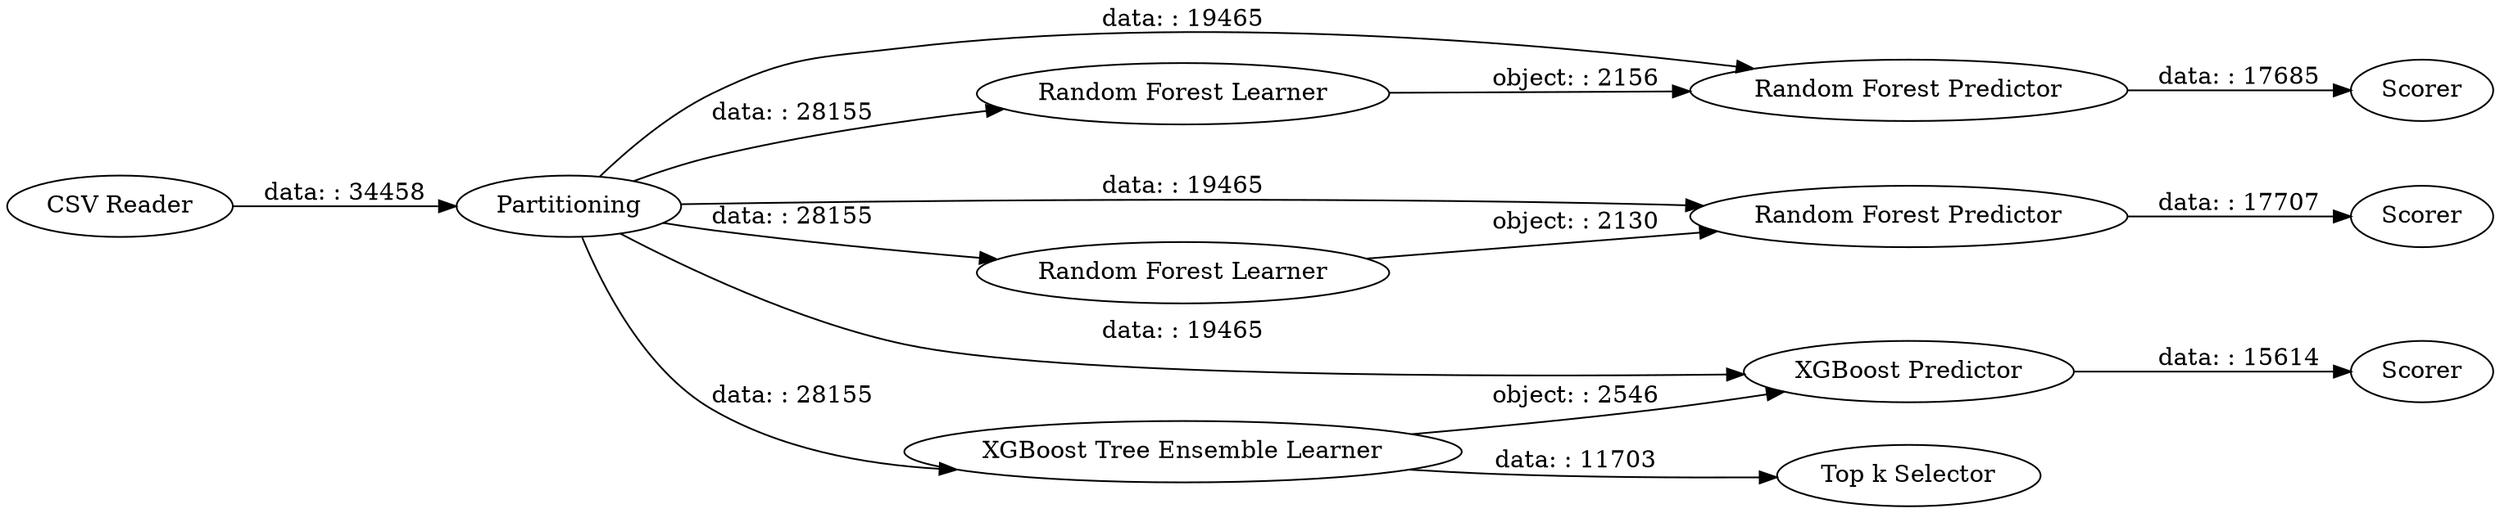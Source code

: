 digraph {
	"4997843164255643119_3" [label="Random Forest Learner"]
	"4997843164255643119_2" [label=Partitioning]
	"4997843164255643119_11" [label="Random Forest Learner"]
	"4997843164255643119_8" [label="XGBoost Predictor"]
	"4997843164255643119_9" [label=Scorer]
	"4997843164255643119_1" [label="CSV Reader"]
	"4997843164255643119_12" [label="Random Forest Predictor"]
	"4997843164255643119_10" [label=Scorer]
	"4997843164255643119_13" [label=Scorer]
	"4997843164255643119_7" [label="XGBoost Tree Ensemble Learner"]
	"4997843164255643119_15" [label="Top k Selector"]
	"4997843164255643119_4" [label="Random Forest Predictor"]
	"4997843164255643119_2" -> "4997843164255643119_7" [label="data: : 28155"]
	"4997843164255643119_1" -> "4997843164255643119_2" [label="data: : 34458"]
	"4997843164255643119_2" -> "4997843164255643119_8" [label="data: : 19465"]
	"4997843164255643119_2" -> "4997843164255643119_4" [label="data: : 19465"]
	"4997843164255643119_11" -> "4997843164255643119_12" [label="object: : 2156"]
	"4997843164255643119_12" -> "4997843164255643119_13" [label="data: : 17685"]
	"4997843164255643119_7" -> "4997843164255643119_8" [label="object: : 2546"]
	"4997843164255643119_3" -> "4997843164255643119_4" [label="object: : 2130"]
	"4997843164255643119_7" -> "4997843164255643119_15" [label="data: : 11703"]
	"4997843164255643119_2" -> "4997843164255643119_12" [label="data: : 19465"]
	"4997843164255643119_8" -> "4997843164255643119_9" [label="data: : 15614"]
	"4997843164255643119_2" -> "4997843164255643119_3" [label="data: : 28155"]
	"4997843164255643119_2" -> "4997843164255643119_11" [label="data: : 28155"]
	"4997843164255643119_4" -> "4997843164255643119_10" [label="data: : 17707"]
	rankdir=LR
}

